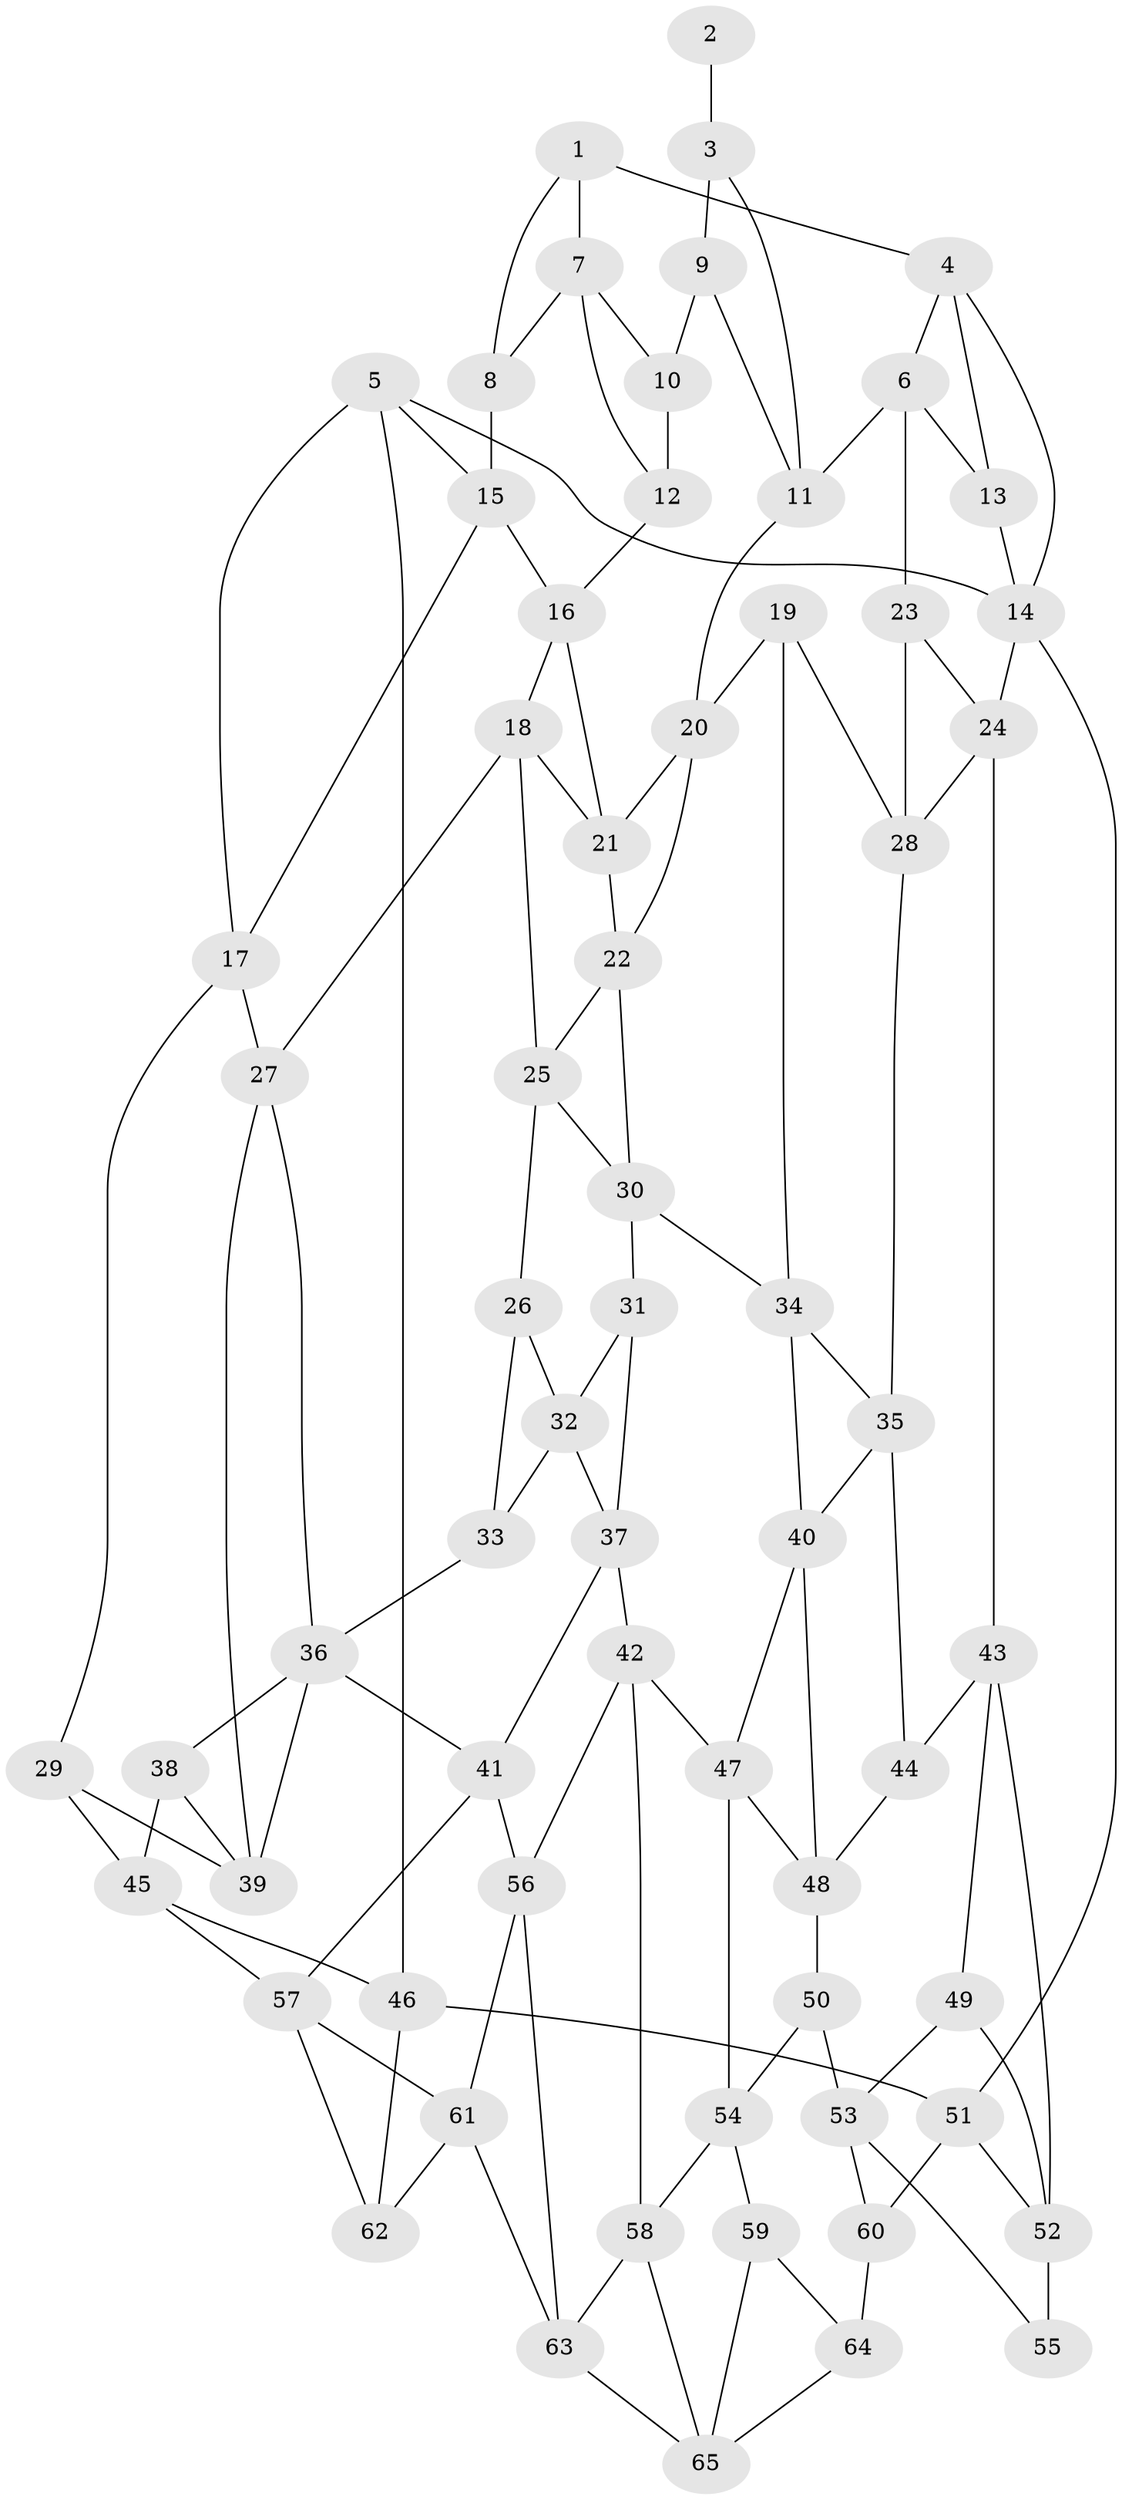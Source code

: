 // original degree distribution, {3: 0.023076923076923078, 4: 0.2230769230769231, 5: 0.5307692307692308, 6: 0.2230769230769231}
// Generated by graph-tools (version 1.1) at 2025/03/03/09/25 03:03:29]
// undirected, 65 vertices, 118 edges
graph export_dot {
graph [start="1"]
  node [color=gray90,style=filled];
  1;
  2;
  3;
  4;
  5;
  6;
  7;
  8;
  9;
  10;
  11;
  12;
  13;
  14;
  15;
  16;
  17;
  18;
  19;
  20;
  21;
  22;
  23;
  24;
  25;
  26;
  27;
  28;
  29;
  30;
  31;
  32;
  33;
  34;
  35;
  36;
  37;
  38;
  39;
  40;
  41;
  42;
  43;
  44;
  45;
  46;
  47;
  48;
  49;
  50;
  51;
  52;
  53;
  54;
  55;
  56;
  57;
  58;
  59;
  60;
  61;
  62;
  63;
  64;
  65;
  1 -- 4 [weight=1.0];
  1 -- 7 [weight=1.0];
  1 -- 8 [weight=1.0];
  2 -- 3 [weight=2.0];
  3 -- 9 [weight=1.0];
  3 -- 11 [weight=1.0];
  4 -- 6 [weight=1.0];
  4 -- 13 [weight=1.0];
  4 -- 14 [weight=1.0];
  5 -- 14 [weight=1.0];
  5 -- 15 [weight=1.0];
  5 -- 17 [weight=1.0];
  5 -- 46 [weight=1.0];
  6 -- 11 [weight=1.0];
  6 -- 13 [weight=1.0];
  6 -- 23 [weight=1.0];
  7 -- 8 [weight=1.0];
  7 -- 10 [weight=1.0];
  7 -- 12 [weight=1.0];
  8 -- 15 [weight=2.0];
  9 -- 10 [weight=2.0];
  9 -- 11 [weight=1.0];
  10 -- 12 [weight=1.0];
  11 -- 20 [weight=1.0];
  12 -- 16 [weight=1.0];
  13 -- 14 [weight=1.0];
  14 -- 24 [weight=1.0];
  14 -- 51 [weight=1.0];
  15 -- 16 [weight=1.0];
  15 -- 17 [weight=1.0];
  16 -- 18 [weight=1.0];
  16 -- 21 [weight=1.0];
  17 -- 27 [weight=1.0];
  17 -- 29 [weight=1.0];
  18 -- 21 [weight=1.0];
  18 -- 25 [weight=1.0];
  18 -- 27 [weight=1.0];
  19 -- 20 [weight=1.0];
  19 -- 28 [weight=1.0];
  19 -- 34 [weight=1.0];
  20 -- 21 [weight=1.0];
  20 -- 22 [weight=1.0];
  21 -- 22 [weight=1.0];
  22 -- 25 [weight=1.0];
  22 -- 30 [weight=1.0];
  23 -- 24 [weight=1.0];
  23 -- 28 [weight=1.0];
  24 -- 28 [weight=1.0];
  24 -- 43 [weight=1.0];
  25 -- 26 [weight=1.0];
  25 -- 30 [weight=1.0];
  26 -- 32 [weight=1.0];
  26 -- 33 [weight=1.0];
  27 -- 36 [weight=1.0];
  27 -- 39 [weight=1.0];
  28 -- 35 [weight=1.0];
  29 -- 39 [weight=1.0];
  29 -- 45 [weight=1.0];
  30 -- 31 [weight=1.0];
  30 -- 34 [weight=1.0];
  31 -- 32 [weight=1.0];
  31 -- 37 [weight=1.0];
  32 -- 33 [weight=1.0];
  32 -- 37 [weight=1.0];
  33 -- 36 [weight=2.0];
  34 -- 35 [weight=1.0];
  34 -- 40 [weight=1.0];
  35 -- 40 [weight=1.0];
  35 -- 44 [weight=1.0];
  36 -- 38 [weight=1.0];
  36 -- 39 [weight=1.0];
  36 -- 41 [weight=1.0];
  37 -- 41 [weight=1.0];
  37 -- 42 [weight=1.0];
  38 -- 39 [weight=1.0];
  38 -- 45 [weight=1.0];
  40 -- 47 [weight=1.0];
  40 -- 48 [weight=1.0];
  41 -- 56 [weight=1.0];
  41 -- 57 [weight=1.0];
  42 -- 47 [weight=1.0];
  42 -- 56 [weight=1.0];
  42 -- 58 [weight=1.0];
  43 -- 44 [weight=1.0];
  43 -- 49 [weight=1.0];
  43 -- 52 [weight=1.0];
  44 -- 48 [weight=1.0];
  45 -- 46 [weight=1.0];
  45 -- 57 [weight=1.0];
  46 -- 51 [weight=1.0];
  46 -- 62 [weight=2.0];
  47 -- 48 [weight=1.0];
  47 -- 54 [weight=1.0];
  48 -- 50 [weight=1.0];
  49 -- 52 [weight=1.0];
  49 -- 53 [weight=1.0];
  50 -- 53 [weight=1.0];
  50 -- 54 [weight=1.0];
  51 -- 52 [weight=1.0];
  51 -- 60 [weight=1.0];
  52 -- 55 [weight=3.0];
  53 -- 55 [weight=1.0];
  53 -- 60 [weight=1.0];
  54 -- 58 [weight=1.0];
  54 -- 59 [weight=1.0];
  56 -- 61 [weight=1.0];
  56 -- 63 [weight=1.0];
  57 -- 61 [weight=1.0];
  57 -- 62 [weight=1.0];
  58 -- 63 [weight=1.0];
  58 -- 65 [weight=1.0];
  59 -- 64 [weight=1.0];
  59 -- 65 [weight=1.0];
  60 -- 64 [weight=2.0];
  61 -- 62 [weight=1.0];
  61 -- 63 [weight=1.0];
  63 -- 65 [weight=1.0];
  64 -- 65 [weight=1.0];
}
